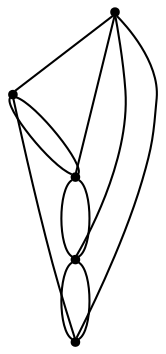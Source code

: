 graph {
  node [shape=point,comment="{\"directed\":false,\"doi\":\"10.1007/978-3-642-00219-9_11\",\"figure\":\"2 (2)\"}"]

  v0 [pos="1756.3685777531114,655.3631458629261"]
  v1 [pos="1756.3685777531114,855.4358731356533"]
  v2 [pos="1556.219740543809,655.3631458629262"]
  v3 [pos="1556.219740543809,855.4358731356533"]
  v4 [pos="1422.787182404274,922.1267822265625"]

  v4 -- v0 [id="-2",pos="1422.787182404274,922.1267822265625 1422.787182404274,894.3375466086648 1422.787182404274,894.3375466086648 1422.787182404274,894.3375466086648 1422.787182404274,866.5523814808238 1422.787182404274,810.9739102450284 1431.126717287995,763.7358731356534 1439.466252171716,716.4978360262784 1456.1453219391578,677.5920920632102 1475.6055940140125,652.5830011541193 1495.0617940503496,627.5739102450284 1517.3032684326172,616.4614723899148 1547.880205660088,610.9011829723011 1578.457142887559,605.3449640447443 1617.3776870372683,605.3449640447443 1647.954624264739,605.3449640447443 1678.5315614922101,605.3449640447443 1700.7730358744775,605.3449640447443 1717.4521056419194,613.681327681108 1734.1311754093613,622.0176913174715 1745.2478405619775,638.6904185901989 1750.8102451768032,647.0267822265624 1756.3685777531114,655.3631458629261 1756.3685777531114,655.3631458629261 1756.3685777531114,655.3631458629261"]
  v4 -- v2 [id="-3",pos="1422.787182404274,922.1267822265625 1556.219740543809,655.3631458629262 1556.219740543809,655.3631458629262 1556.219740543809,655.3631458629262"]
  v1 -- v3 [id="-6",pos="1756.3685777531114,855.4358731356533 1748.0290428693904,860.9920920632102 1748.0290428693904,860.9920920632102 1748.0290428693904,860.9920920632102 1739.6895079856695,866.5523814808238 1723.0104382182276,877.6648193359374 1703.550166143373,886.0011829723011 1684.0939661070356,894.3375466086648 1661.8524917247682,899.8978360262784 1636.8338870736054,902.6739102450283 1611.8152824224426,905.4540549538352 1584.0195475023845,905.4540549538352 1559.0009428512217,905.4540549538352 1533.982338200059,905.4540549538352 1511.7408638177915,905.4540549538352 1508.9637335488962,902.6739102450283 1506.1825312414833,899.8978360262784 1522.8616010089252,894.3375466086648 1533.982338200059,886.0011829723011 1545.0990033526753,877.6648193359374 1550.6614079675007,866.5523814808238 1556.219740543809,855.4358731356533"]
  v4 -- v1 [id="-7",pos="1422.787182404274,922.1267822265625 1456.1453219391578,924.9069269353693 1456.1453219391578,924.9069269353693 1456.1453219391578,924.9069269353693 1489.5034614740416,927.6830011541193 1556.219740543809,933.2432905717329 1609.0381521535473,927.6830011541193 1661.8524917247682,922.1267822265625 1700.7730358744775,905.4540549538352 1723.0104382182276,891.5614723899147 1745.2478405619775,877.6648193359374 1750.8102451768032,866.5523814808238 1756.3685777531114,855.4358731356533"]
  v1 -- v3 [id="-8",pos="1756.3685777531114,855.4358731356533 1556.219740543809,855.4358731356533 1556.219740543809,855.4358731356533 1556.219740543809,855.4358731356533"]
  v0 -- v1 [id="-12",pos="1756.3685777531114,655.3631458629261 1753.5873754456984,647.0267822265624 1753.5873754456984,647.0267822265624 1753.5873754456984,647.0267822265624 1750.8102451768032,638.6904185901989 1745.2478405619775,622.0176913174715 1736.9083056782567,610.9011829723011 1728.5687707945358,599.7887451171874 1717.4521056419194,594.2284556995738 1706.3313684507857,591.4523814808239 1695.210631259652,588.672236772017 1684.0939661070356,588.672236772017 1656.29415914846,588.672236772017 1628.4943521898845,588.672236772017 1584.0195475023845,588.672236772017 1550.6614079675007,594.2284556995738 1517.3032684326172,599.7887451171874 1495.0617940503496,610.9011829723011 1478.3827242829077,622.0176913174715 1461.703654515466,633.134199662642 1450.5869893628496,644.2466375177556 1439.466252171716,658.1432905717329 1428.3455149805823,672.0358731356533 1417.2288498279659,688.7086004083807 1408.889314944245,713.7176913174716 1400.5497800605242,738.7267822265625 1394.9873754456985,772.072236772017 1392.2102451768033,799.8614723899148 1389.4290428693903,827.6466375177556 1389.4290428693903,849.8796542080966 1389.4290428693903,869.3284556995739 1389.4290428693903,888.7813276811079 1389.4290428693903,905.4540549538352 1392.2102451768033,916.5705632990056 1394.9873754456985,927.6830011541193 1400.5497800605242,933.2432905717329 1428.3455149805823,938.7995094992897 1456.1453219391578,944.3557284268466 1506.1825312414833,949.9160178444602 1547.880205660088,949.9160178444602 1589.5778800786927,949.9160178444602 1622.9360196135765,944.3557284268466 1653.5129568410473,936.0193647904829 1684.0939661070356,927.6830011541193 1711.889701027094,916.5705632990056 1728.5687707945358,902.6739102450283 1745.2478405619775,888.7813276811079 1750.8102451768032,872.1086004083807 1753.5873754456984,863.772236772017 1754.456501166765,861.1671231356534 1754.782423312165,860.190205522017 1756.3685777531114,855.4358731356533"]
  v3 -- v2 [id="-17",pos="1556.219740543809,855.4358731356533 1545.0990033526753,855.4358731356533 1533.982338200059,855.4358731356533 1522.8616010089252,858.2160178444602 1511.7408638177915,860.9920920632102 1500.6241986651753,866.5523814808238 1492.2846637814544,872.1086004083807 1483.9451288977334,877.6648193359374 1478.3827242829077,883.2251087535511 1472.8243917065997,886.0011829723011 1467.2660591302915,888.7813276811079 1461.703654515466,888.7813276811079 1461.703654515466,883.2251087535511 1461.703654515466,877.6648193359374 1467.2660591302915,866.5523814808238 1478.3827242829077,847.0995094992898 1489.5034614740416,827.6466375177556 1506.1825312414833,799.8614723899148 1517.3032684326172,780.4086004083806 1528.4199335852334,760.9557284268466 1533.982338200059,749.843290571733 1539.540670776367,730.3904185901988 1545.0990033526753,710.9375466086648 1550.6614079675007,683.1523814808238 1553.4385382363962,669.2557284268465 1556.219740543809,655.3631458629262 1556.219740543809,655.3631458629262 1556.219740543809,655.3631458629262"]
  v3 -- v2 [id="-20",pos="1556.219740543809,855.4358731356533 1556.219740543809,655.3631458629262 1556.219740543809,655.3631458629262 1556.219740543809,655.3631458629262"]
  v4 -- v3 [id="-22",pos="1422.787182404274,922.1267822265625 1556.219740543809,855.4358731356533 1556.219740543809,855.4358731356533 1556.219740543809,855.4358731356533"]
  v2 -- v0 [id="-26",pos="1556.219740543809,655.3631458629262 1756.3685777531114,655.3631458629261 1756.3685777531114,655.3631458629261 1756.3685777531114,655.3631458629261"]
  v0 -- v1 [id="-29",pos="1756.3685777531114,655.3631458629261 1756.3685777531114,855.4358731356533 1756.3685777531114,855.4358731356533 1756.3685777531114,855.4358731356533"]
}